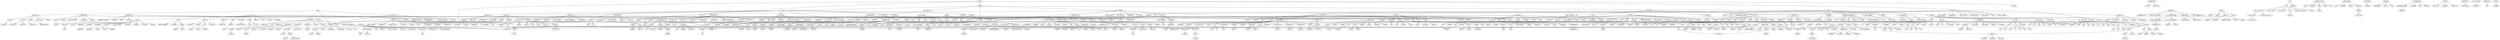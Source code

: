 digraph 阿里事业部{
"天猫事业部" -> "商家运营&网站规则部";
"聚划算事业部" -> "内控部";
"天猫事业部" -> "数码电器";
"数码电器" -> "手机通讯";
"天猫事业部" -> "产品技术部";
"产品技术部" -> "运营&商家平台";
"技术保障" -> "业务PE";
"业务PE" -> "电商&金融";
"电商&金融" -> "综合业务支撑";
"综合业务支撑" -> "信息平台";
"信息平台" -> "工具&测试";
"国际事业部" -> "跨境贸易事业部";
"跨境贸易事业部" -> "卖家产品";
"蚂蚁金服" -> "国内事业群";
"国内事业群" -> "无线产品技术部";
"无线产品技术部" -> "技术部";
"淘宝基础产品部" -> "评价产品";
"聚划算事业部" -> "商家成长";
"国际事业部" -> "中国供应商";
"中国供应商" -> "北方大区";
"北方大区" -> "太行";
"安全部" -> "业务安全";
"业务安全" -> "情报与认证";
"情报与认证" -> "情报中心";
"国际事业部" -> "国际技术部";
"技术保障" -> "系统运营";
"系统运营" -> "IDC平台";
"IDC平台" -> "IDC技术";
"安全部" -> "安全技术与产品";
"安全技术与产品" -> "移动安全";
"移动安全" -> "移动用户安全B组";
"安全技术与产品" -> "安全运营";
"安全运营" -> "数据安全产品";
"CTO" -> "iDST";
"iDST" -> "Data Intelligence";
"Data Intelligence" -> "Analytics&NLS";
"Analytics&NLS" -> "Deep Learning";
"情报与认证" -> "客户关系";
"客户关系" -> "百年信安";
"安全部" -> "基础安全部";
"基础安全部" -> "安全开发";
"安全开发" -> "安全管理平台研发";
"数字娱乐事业群" -> "在线视频事业部";
"天猫事业部" -> "时尚快消";
"时尚快消" -> "食品";
"技术保障" -> "性能架构容量";
"性能架构容量" -> "性能";
"菜鸟" -> "技术部";
"技术部" -> "技术质量保障部";
"数字娱乐事业群" -> "原创出品事业部";
"商家运营&网站规则部" -> "商家平台部";
"产品技术部" -> "交易链路&行业开发";
"交易链路&行业开发" -> "前端";
"阿里云事业部" -> "飞天";
"飞天" -> "平台安全";
"人力资源部" -> "集团OD平台";
"集团OD平台" -> "平台项目组";
"跨境贸易事业部" -> "采购直达";
"中国供应商" -> "广东大区";
"广东大区" -> "大广州";
"大广州" -> "番顺";
"北方大区" -> "销售运营部";
"业务安全" -> "专案";
"专案" -> "安全行动";
"天猫事业部" -> "服装服饰";
"服装服饰" -> "男女鞋";
"中国供应商" -> "闽汕大区";
"闽汕大区" -> "泉晋";
"中国供应商" -> "华东大区";
"华东大区" -> "江苏";
"江苏" -> "无锡";
"蚂蚁金服" -> "国际事业部";
"国际事业部" -> "国际产品技术部";
"国际产品技术部" -> "金融产品部";
"蚂蚁金服" -> "COO";
"COO" -> "芝麻信用";
"芝麻信用" -> "技术";
"聚划算事业部" -> "俪人购";
"聚划算事业部" -> "运营部";
"运营部" -> "鞋箱运动户外";
"中国供应商" -> "浙江大区";
"浙江大区" -> "绍兴";
"综合支持部" -> "行政部";
"行政部" -> "行政中心";
"行政中心" -> "区域行政";
"区域行政" -> "深圳";
"淘宝技术部" -> "社区&特色市场";
"国际B2C" -> "AliExpress";
"AliExpress" -> "无线发展部";
"信息平台事业部" -> "EHR";
"数字娱乐事业群" -> "家庭互联网事业部";
"家庭互联网事业部" -> "技术研发部";
"集团客户服务" -> "中小企业贸易服务事业部";
"中小企业贸易服务事业部" -> "中小企业出口服务事业部";
"中小企业出口服务事业部" -> "买家声音";
"聚划算事业部" -> "技术部";
"阿里云事业群" -> "部委业务事业部";
"系统运营" -> "项目管理";
"淘宝营销中心事业部" -> "淘金币";
"1688事业部" -> "垂直业务部";
"垂直业务部" -> "采购业务";
"采购业务" -> "工业品市场运营";
"共享业务事业部" -> "百川&TAE";
"情报与认证" -> "认证运营";
"淘宝技术部" -> "数字产品研发";
"财务部" -> "运营财务";
"运营财务" -> "TV&阅读";
"淘宝用户体验部" -> "i工作室";
"阿里云事业部" -> "云计算业务部";
"云计算业务部" -> "网站运营";
"安全运营" -> "C及CPP安全";
"综合支持部" -> "置业部";
"置业部" -> "运营中心";
"运营中心" -> "运营管理部";
"产品技术部" -> "会员&服务";
"COO" -> "金融事业部";
"广东大区" -> "客户运营部";
"财务部" -> "集团内控";
"COO" -> "微贷事业部";
"微贷事业部" -> "信贷管理车间";
"集团公共事务部" -> "杭州";
"安全部" -> "数据业务";
"数据业务" -> "安全智能数据";
"家庭互联网事业部" -> "产品规划";
"产品规划" -> "设计";
"OS事业群" -> "YunOS事业部";
"YunOS事业部" -> "核心系统";
"核心系统" -> "系统及框架";
"系统及框架" -> "BSP";
"阿里云事业部" -> "产品技术部";
"产品技术部" -> "云产品技术部八部";
"安全运营" -> "应用安全";
"家庭互联网事业部" -> "供应链管理";
"淘宝行业市场事业部" -> "服饰";
"UC移动事业群" -> "神马事业部";
"商家业务事业部" -> "技术部";
"基础安全部" -> "行业安全及合规";
"采购直达" -> "中大买家及服务运营";
"YunOS事业部" -> "安全";
"菜鸟" -> "天网";
"天网" -> "配送运营部";
"数据平台事业部" -> "商家数据业务部";
"商家数据业务部" -> "数据挖掘&安全&架构";
"国际事业部" -> "市场运营部";
"市场运营部" -> "O2O平台运营";
"业务安全" -> "集团交易安全";
"集团交易安全" -> "线上交易治理";
"业务安全" -> "信息中心";
"菜鸟" -> "地网";
"家庭互联网事业部" -> "业务拓展";
"业务拓展" -> "天猫魔盒";
"天猫魔盒" -> "店铺运营";
"中国供应商" -> "中西部大区";
"中西部大区" -> "整合营销部";
"1688事业部" -> "用户体验部";
"数据平台事业部" -> "数据引擎";
"数据引擎" -> "用户数据";
"业务安全" -> "集团综合安全";
"集团综合安全" -> "知识产权保护";
"知识产权保护" -> "品牌保护";
"品牌保护" -> "品牌关系";
"无线事业部" -> "M工作室";
"江苏" -> "南京";
"共享业务事业部" -> "基础平台&O2O";
"基础平台&O2O" -> "商品平台";
"聚划算事业部" -> "UED";
"跨境贸易事业部" -> "活动运营";
"运营部" -> "家装汽车组";
"阿里云事业部" -> "飞天二部";
"飞天二部" -> "网络组";
"阿里云事业群" -> "金融业务事业部";
"AliExpress" -> "流量搜索及产品发展";
"天网" -> "仓储运营部";
"商家业务事业部" -> "服务市场";
"COO" -> "大安全及平台数据部";
"大安全及平台数据部" -> "安全产品技术部";
"阿里妈妈事业部" -> "CNZZ";
"CNZZ" -> "技术";
"淘点点事业部" -> "西部大区";
"行政中心" -> "西溪园区";
"西溪园区" -> "运营";
"大安全及平台数据部" -> "安全智能部";
"安全智能部" -> "案件分析";
"集团客户服务" -> "商家服务事业部";
"商家服务事业部" -> "基础业务服务中心";
"数字娱乐事业群" -> "数字音乐事业部";
"数字音乐事业部" -> "虾米";
"西溪园区" -> "安全";
"国内事业群" -> "商户事业部";
"商户事业部" -> "商户服务部";
"广东大区" -> "大深圳";
"天网" -> "服务运营部";
"服务运营部" -> "共享客服中心";
"天猫事业部" -> "家居生活";
"家居生活" -> "礼品&家居日用";
"法务部" -> "中国法务";
"中国法务" -> "公司事务";
"淘点点事业部" -> "南方大区";
"淘宝技术部" -> "数字&生活服务研发";
"数字&生活服务研发" -> "教育";
"淘宝行业市场事业部" -> "全球购";
"移动安全" -> "移动基础安全";
"淘宝市场部" -> "流量管理和BD";
"数据平台事业部" -> "计算平台";
"计算平台" -> "ODPS";
"COO" -> "理财事业部";
"理财事业部" -> "理财产品部";
"淘宝营销产品事业部" -> "拍卖";
"拍卖" -> "营销";
"淘点点事业部" -> "东部大区";
"东部大区" -> "苏州";
"地网" -> "开发建设";
"开发建设" -> "工程建设";
"淘宝行业市场事业部" -> "产品部";
"产品部" -> "行业产品";
"置业部" -> "工程中心";
"置业部" -> "成本中心";
"成本中心" -> "成本合约部";
"聚划算事业部" -> "市场部";
"中国供应商" -> "商业发展部";
"商业发展部" -> "业务发展部";
"业务发展部" -> "系统平台部";
"技术保障" -> "数据库技术";
"飞天二部" -> "结构化存储";
"OS事业群" -> "OS TV事业部";
"OS TV事业部" -> "智能电视";
"智能电视" -> "PM";
"高德" -> "移动互联网事业部";
"移动互联网事业部" -> "高德地图研发中心";
"浙江大区" -> "嘉湖";
"移动安全" -> "产品";
"地网" -> "园区规划与战略投资";
"信息平台事业部" -> "IT";
"IT" -> "运营";
"芝麻信用" -> "业务";
"商家数据业务部" -> "数据工程";
"数据工程" -> "网站工程";
"中西部大区" -> "西安";
"阿里云事业群" -> "国际业务部";
"国际业务部" -> "海外产品技术";
"天猫事业部" -> "家装汽车部";
"家装汽车部" -> "家装部";
"家装部" -> "家装服务";
"集团客户服务" -> "服务产品及数据技术中心";
"芝麻信用" -> "数据";
"阿里云事业群" -> "飞天二部";
"飞天二部" -> "数据库组";
"基础安全部" -> "安全推广";
"1688事业部" -> "互动业务部";
"飞天二部" -> "图像组";
"共享业务事业部" -> "数据应用";
"数据应用" -> "杭州算法";
"安全运营" -> "基础架构安全";
"人力资源部" -> "集团Staffing";
"集团Staffing" -> "平台";
"知识产权保护" -> "主动防控";
"COO" -> "客户中心";
"客户中心" -> "体验发展";
"体验发展" -> "服务策划";
"服务策划" -> "体验策划";
"共享业务事业部" -> "百川&会员平台";
"集团客户服务" -> "消费者服务事业部";
"国内事业群" -> "产品运营部";
"产品运营部" -> "产品部";
"北方大区" -> "农村淘宝部门";
"数字产品研发" -> "游戏";
"淘宝行业市场事业部" -> "数码家电";
"国际事业部" -> "外贸综合服务事业部";
"外贸综合服务事业部" -> "外贸服务部";
"外贸服务部" -> "咨询部";
"国际事业部" -> "国际流量和买家发展事业部";
"国际流量和买家发展事业部" -> "海外营销产品和翻译平台";
"数字&生活服务研发" -> "数字无线";
"淘宝行业市场事业部" -> "农业&特色中国";
"农业&特色中国" -> "业务合作";
"信息平台事业部" -> "云邮箱";
"阿里妈妈事业部" -> "品牌策略";
"B2B" -> "市场部";
"市场部" -> "网规与资源管理";
"国际事业部" -> "决策支持";
"决策支持" -> "商业分析1688";
"iDST" -> "Data Economy";
"服务运营部" -> "运营二部";
"COO" -> "客户资金部";
"集团公共事务部" -> "活动发展部";
"时尚快消" -> "商超部";
"商超部" -> "数据运营";
"服装服饰" -> "运动户外";
"区域行政" -> "成都";
"江苏" -> "合肥";
"淘宝营销产品事业部" -> "试用";
"蚂蚁金服" -> "人力资源部";
"人力资源部" -> "业务HR";
"中西部大区" -> "长沙";
"外贸服务部" -> "外贸品控部";
"服装服饰" -> "女装";
"集团客户服务" -> "流程优化与品质提升中心";
"信息平台事业部" -> "核心业务";
"国际流量和买家发展事业部" -> "PPC";
"商家业务事业部" -> "平台产品部";
"飞天" -> "结构化数据服务";
"大广州" -> "白云";
"淘点点事业部" -> "大客户BD";
"菜鸟" -> "战略合作";
"战略合作" -> "业务拓展 村淘";
"芝麻信用" -> "UED";
"商家运营&网站规则部" -> "商家规则部";
"阿里云事业群" -> "数据事业部";
"数据事业部" -> "数据业务";
"数据业务" -> "业务产品";
"运营财务" -> "集团业务";
"集团业务" -> "来往&CMO线";
"飞天二部" -> "内核组";
"法务部" -> "云OS";
"阿里云事业部" -> "通用行业与服务支持";
"通用行业与服务支持" -> "售后支持";
"金融事业部" -> "金融产品部";
"移动安全" -> "移动用户安全C组";
"国际流量和买家发展事业部" -> "国际流量";
"国际流量" -> "流量产品";
"安全运营" -> "云计算安全运营";
"系统运营" -> "网络平台";
"网络平台" -> "网络优化";
"时尚快消" -> "囤啦";
"无线事业部" -> "UED";
"集团Staffing" -> "产品";
"菜鸟" -> "财务";
"财务" -> "天网财务";
"天网财务" -> "菜鸟仓";
"产品技术部" -> "导购平台";
"运营部" -> "3C数码";
"技术保障" -> "平安生产";
"平安生产" -> "工程效率";
"华东大区" -> "港虞";
"淘宝营销产品事业部" -> "产品";
"大深圳" -> "宝安";
"中国法务" -> "知识产权";
"跨境贸易事业部" -> "询盘及多语言";
"技术保障" -> "供应链管理";
"安全技术与产品" -> "业务安全";
"业务安全" -> "数据业务";
"北方大区" -> "整合营销部";
"淘点点事业部" -> "北部大区";
"北部大区" -> "青岛";
"淘宝虚拟及生活服务事业部" -> "产品";
"一淘及搜索事业部" -> "搜索和推荐算法研发部";
"搜索和推荐算法研发部" -> "数据实验室";
"安全技术与产品" -> "数据业务";
"数据业务" -> "数据平台";
"数据平台" -> "数据监控";
"通用行业与服务支持" -> "上云专业服务";
"跨境贸易事业部" -> "海外业务";
"海外业务" -> "产品";
"阿里妈妈事业部" -> "网销宝";
"IDC平台" -> "IDC运营";
"技术保障" -> "云PE";
"大深圳" -> "龙岗";
"OS事业群" -> "手机事业部";
"手机事业部" -> "渠道拓展";
"AliExpress" -> "技术部";
"国际B2C" -> "进口业务";
"东部大区" -> "浙江";
"浙江" -> "宁波";
"阿里云事业群" -> "服务支持部";
"服务支持部" -> "系统与平台";
"CTO" -> "技术发展部";
"菜鸟" -> "高管支持";
"中小企业出口服务事业部" -> "服务运营";
"北方大区" -> "东北";
"菜鸟" -> "系统产品部";
"系统产品部" -> "基础平台&CBOSS";
"飞天二部" -> "存储组";
"安全运营" -> "数据安全";
"淘宝营销中心事业部" -> "营销和BD";
"淘宝大学" -> "学习设计中心";
"阿里妈妈事业部" -> "联盟和受众平台事业部";
"联盟和受众平台事业部" -> "程序化平台";
"程序化平台" -> "反作弊";
"技术保障" -> "云服务";
"云服务" -> "迁云技术服务";
"阿里妈妈事业部" -> "用户体验中心";
"基础平台&O2O" -> "O2O";
"O2O" -> "产品";
"集团公共事务部" -> "对外联络";
"外贸综合服务事业部" -> "融资部";
"大安全及平台数据部" -> "策略中心";
"阿里云事业群" -> "网站运营及集团上云事业部";
"网站运营及集团上云事业部" -> "网站运营";
"运动户外" -> "户外用品";
"OS事业群" -> "移动终端合作事业部";
"移动终端合作事业部" -> "线上营销";
"运营中心" -> "设计研发部";
"数字娱乐事业群" -> "战略分析&商业智能事业部";
"外贸服务部" -> "培训部";
"淘宝大学" -> "学习运营中心";
"基础安全部" -> "安全研究";
"安全研究" -> "反欺诈安全";
"时尚快消" -> "母婴";
"淘宝新产品部" -> "闲鱼 行业运营";
"国内事业群" -> "技术部";
"淘点点事业部" -> "商家运营";
"云服务" -> "服务交付";
"大安全及平台数据部" -> "国内风险管理部";
"天网" -> "大件物流部";
"Data Intelligence" -> "Large Scale Learning";
"系统运营" -> "IDC建设";
"IDC建设" -> "IDC运营管理";
"淘宝市场部" -> "策划中心";
"菜鸟" -> "公关部";
"北方大区" -> "综合支持部";
"综合支持部" -> "临沂";
"阿里云事业群" -> "产品技术部";
"产品技术部" -> "云产品技术部五部";
"服务支持部" -> "上云专业培训";
"国际业务部" -> "海外架构";
"区域行政" -> "北京";
"北方大区" -> "山东";
"交易链路&行业开发" -> "库存中心";
"菜鸟" -> "菜鸟驿站";
"数据事业部" -> "数据开发平台";
"数字娱乐事业群" -> "北京研发中心";
"天猫事业部" -> "会员无线";
"会员无线" -> "会员";
"会员" -> "天猫宝";
"服装服饰" -> "男装";
"男装" -> "商家运营";
"东部大区" -> "南京";
"1688事业部" -> "销售服务事业部";
"销售服务事业部" -> "品质管理部";
"淘宝行业市场事业部" -> "家装家居百货";
"家装家居百货" -> "导购社区";
"北京研发中心" -> "质量保证部";
"综合支持部" -> "采购部";
"采购部" -> "HR采购";
"商家运营&网站规则部" -> "营销规则部";
"商家业务事业部" -> "技术部1";
"技术部1" -> "汇金平台";
"淘宝技术部" -> "数据挖掘与计算";
"家装家居百货" -> "家纺品类";
"集团交易安全" -> "案件管理";
"中小企业贸易服务事业部" -> "中小企业内贸服务事业部";
"中小企业内贸服务事业部" -> "商家服务运营中心";
"商家服务运营中心" -> "体验变革";
"华东大区" -> "农村淘宝部门";
"中西部大区" -> "洛阳";
"微贷事业部" -> "风险管理车间";
"iDST" -> "Mobile Search";
"家庭互联网事业部" -> "游戏运营";
"B2B" -> "技术部";
"技术部" -> "ICBU技术部";
"ICBU技术部" -> "质量保证部";
"技术部" -> "1688技术部";
"商超部" -> "业务支撑";
"业务支撑" -> "用户体验";
"移动安全" -> "应用安全审计";
"闽汕大区" -> "汕头";
"COO" -> "平台产品技术部";
"平台产品技术部" -> "研发中心与运营支撑技术部";
"研发中心与运营支撑技术部" -> "成都应用研发中心";
"家装家居百货" -> "宠物鲜花";
"广东大区" -> "整合营销部";
"天网" -> "AliExpress物流部";
"阿里云事业群" -> "合作伙伴事业部";
"产品技术部" -> "技术质量部";
"平台产品技术部" -> "产品质量部";
"大安全及平台数据部" -> "平台数据部";
"平台数据部" -> "算法应用";
"时尚快消" -> "个护家清";
"交易链路&行业开发" -> "互动平台";
"行政中心" -> "蚂蚁金服";
"天网" -> "超市物流部";
"北部大区" -> "武汉";
"客户资金部" -> "业务风险部";
"共享业务事业部" -> "中间件&稳定性平台";
"菜鸟" -> "3W";
"3W" -> "供应链创新部";
"供应链创新部" -> "产品";
"YunOS事业部" -> "基础应用";
"共享业务事业部" -> "国际UED";
"中西部大区" -> "南昌";
"COO" -> "财务部";
"财务部" -> "内部控制部";
"平台产品技术部" -> "运营平台技术部";
"运营平台技术部" -> "成都应用研发中心";
"中小企业出口服务事业部" -> "卖家声音";
"淘宝营销中心事业部" -> "新营销";
"新营销" -> "天天特价";
"外贸综合服务事业部" -> "运营中心";
"数据平台" -> "近线计算";
"飞天" -> "存储服务";
"阿里云事业群" -> "通用业务事业部";
"iDST" -> "PAI";
"PAI" -> "Interface";
"业务安全" -> "内容安全技术";
"内容安全技术" -> "算法创新";
"人力资源部" -> "薪酬中心";
"技术研发部" -> "硬件";
"淘宝行业市场事业部" -> "行业市场营销部";
"安全产品技术部" -> "安全技术部";
"天网" -> "进口物流部";
"淘宝虚拟及生活服务事业部" -> "房产";
"国际事业部" -> "东南亚";
"大广州" -> "江门";
"技术保障" -> "平台与工具";
"ICBU技术部" -> "外贸综合服务技术部";
"浙江" -> "温州";
"财务部" -> "总账及财务报告";
"计算平台" -> "实时计算";
"商户服务部" -> "服务策划审核";
"服务策划审核" -> "审核组";
"菜鸟" -> "法务部";
"区域行政" -> "上海";
"数据平台事业部" -> "无线数据服务";
"家装家居百货" -> "家装建材";
"家庭互联网事业部" -> "Avatar";
"产品技术部" -> "无线创新部";
"云计算业务部" -> "业务支撑平台";
"国内事业群" -> "行业产品技术部";
"海外业务" -> "海外销售与运营管理";
"国际B2C" -> "进口招商";
"运营财务" -> "ICBU";
"ICBU" -> "一达通";
"技术研发部" -> "质量保障";
"国际事业部" -> "农村淘宝事业部";
"农村淘宝事业部" -> "业务部";
"安全运营" -> "安全数据科学";
"阿里妈妈事业部" -> "展示营销技术部";
"数据平台事业部" -> "数据开发平台";
"ICBU技术部" -> "商务平台技术部";
"一淘及搜索事业部" -> "商品及搜索";
"国际业务部" -> "海外网站运营";
"中西部大区" -> "武汉";
"集团公共事务部" -> "阿里研究院";
"阿里研究院" -> "协同研究";
"协同研究" -> "博士后工作站";
"中西部大区" -> "重庆";
"YunOS事业部" -> "系统Kernel";
"北方大区" -> "北京";
"阿里云事业群" -> "央企业务事业部";
"飞天" -> "云计算产品质量部";
"AliExpress" -> "服务部";
"外贸综合服务事业部" -> "产品部";
"技术保障" -> "系统研发";
"数据事业部" -> "数据引擎";
"数据引擎" -> "算法";
"业务拓展" -> "盒子联盟";
"产品技术部" -> "基础前端业务";
"基础前端业务" -> "活动推广";
"淘宝行业市场事业部" -> "鞋类箱包";
"外贸综合服务事业部" -> "国际物贸部";
"国际物贸部" -> "空运";
"国际技术部" -> "国际前端技术部";
"国际事业部" -> "全球供应商发展部";
"全球供应商发展部" -> "公共";
"公共" -> "SG";
"业务安全" -> "集团账户安全";
"集团账户安全" -> "被盗防控";
"被盗防控" -> "案件防控";
"服务支持部" -> "信息核验部";
"信息核验部" -> "客户体验";
"国内事业群" -> "电影票事业部";
"天猫事业部" -> "美妆";
"华东大区" -> "农村淘宝";
"国内事业群" -> "O2O事业部";
"基础前端业务" -> "基础Pad";
"公众与客户沟通部" -> "公益开放平台";
"技术质量部" -> "云测中心";
"数据平台事业部" -> "数据管理";
"数据管理" -> "数据资产";
"闽汕大区" -> "人员与组织发展";
"集团交易安全" -> "跨境安全";
"淘宝行业市场事业部" -> "爱逛街";
"系统运营" -> "运营规划";
"女装" -> "传统品牌";
"天网" -> "农业生鲜部";
"聚划算事业部" -> "聚名品";
"数字娱乐事业群" -> "产品研发平台";
"产品研发平台" -> "质量保证部";
"天猫事业部" -> "大家电";
"大家电" -> "彩电&家庭影院";
"淘点点事业部" -> "产品技术部";
"产品技术部" -> "客户端";
"淘宝营销中心事业部" -> "淘女郎";
"国际流量和买家发展事业部" -> "P4P";
"技术保障" -> "内检";
"一淘及搜索事业部" -> "Etao";
"云产品技术部五部" -> "ACE";
"飞天二部" -> "专用计算组";
"淘宝虚拟及生活服务事业部" -> "教育";
"国内风险管理部" -> "审理中心";
"天网" -> "物流体验";
"国内风险管理部" -> "情报中心";
"商家数据业务部" -> "数据应用";
"数据引擎" -> "数据合作";
"商家业务事业部" -> "电商后台系统";
"信息平台事业部" -> "行政&协同";
"理财事业部" -> "理财运营部";
"微贷事业部" -> "风险管理部";
"数据事业部" -> "数据管理";
"OS事业群" -> "智能云";
"家装汽车部" -> "汽车部";
"虾米" -> "用户体验";
"采购部" -> "综合采购";
"客户中心" -> "杭州服务中心";
"杭州服务中心" -> "服务运营";
"美妆" -> "整合营销";
"天猫事业部" -> "商业分析部";
"商业分析部" -> "数据分析";
"产品技术部" -> "云产品技术部三部";
"东部大区" -> "上海";
"华东大区" -> "上海市区";
"ICBU技术部" -> "国际前端技术部";
"COO" -> "保险事业部";
"保险事业部" -> "UED";
"安全技术与产品" -> "标准化与安全新技术";
"技术研发部" -> "智能电视";
"菜鸟" -> "人力资源";
"人力资源" -> "员工关系";
"国际流量和买家发展事业部" -> "搜索评测";
"服装服饰" -> "内衣";
"基础安全部" -> "安全产品";
"安全产品" -> "系统安全产品";
"销售服务事业部" -> "商业产品部";
"手机通讯" -> "手机渠道组";
"综合支持部" -> "天津";
"北京研发中心" -> "前端开发部";
"微贷事业部" -> "企业信贷产品车间";
"芝麻信用" -> "产品";
"菜鸟" -> "数据运营部";
"运营财务" -> "共享中心";
"山东" -> "潍坊";
"董事局办公室" -> "车队";
"国际产品技术部" -> "行业产品部";
"1688事业部" -> "行业运营部";
"服装服饰" -> "箱包";
"阿里云事业群" -> "海外";
"行业产品技术部" -> "行业产品部";
"商家数据业务部" -> "交互";
"开发建设" -> "施工设计";
"聚划算事业部" -> "无线业务";
"俪人购" -> "内容制作中心";
"国际业务部" -> "海外BD";
"人力资源部" -> "ICBU";
"大广州" -> "中山";
"产品技术部" -> "UED";
"淘宝行业市场事业部" -> "汽车运动";
"拍卖" -> "拍卖一组";
"运营中心" -> "投资发展部";
"数字娱乐事业群" -> "娱乐宝事业部";
"阿里云事业群" -> "品牌与公众沟通部";
"飞天二部" -> "弹性计算";
"淘宝基础产品部" -> "用户工具产品";
"菜鸟" -> "行政部";
"运营财务" -> "置业";
"ICBU技术部" -> "数据应用部";
"北京研发中心" -> "平台产品部";
"财务部" -> "投资财务管理";
"行业产品技术部" -> "行业研发技术部";
"华东大区" -> "上海浦东";
"理财事业部" -> "创新工作室";
"商家业务事业部" -> "无线商家";
"家装部" -> "消费者运营";
"采购部" -> "市场采购";
"销售服务事业部" -> "渠道业务部";
"数据管理" -> "数据安全";
"OS事业群" -> "UED及BI";
"UED及BI" -> "UED";
"信息平台事业部" -> "云PC";
"法务部" -> "法务共享平台";
"商业发展部" -> "一达通产品顾问";
"仓储运营部" -> "运营集成部";
"淘宝行业市场事业部" -> "综合运营部";
"通用行业与服务支持" -> "客户支持";
"客户支持" -> "北京";
"产品规划" -> "产品";
"淘宝行业市场事业部" -> "美妆珠宝饰品";
"美妆珠宝饰品" -> "母婴非标";
"人力资源部" -> "组织文化";
"淘宝营销中心事业部" -> "众筹";
"系统研发" -> "SDN";
"YunOS事业部" -> "移动云服务";
"移动云服务" -> "个人云";
"策略中心" -> "国际策略";
"浙江大区" -> "金华";
"平安生产" -> "业务支持";
"展示营销技术部" -> "O2O";
"华东大区" -> "上海西区";
"浙江大区" -> "甬杭温";
"会员" -> "品牌会员";
"系统运营" -> "运营平台";
"系统研发" -> "平台数据";
"会员" -> "产品运营";
"天网" -> "行业方案";
"聚划算事业部" -> "产品部";
"产品部" -> "产品运营";
"行政部" -> "平台中心";
"农村淘宝事业部" -> "农村淘宝大后台";
"国内事业群" -> "创新工作室";
"阿里云事业部" -> "服务支持部";
"服务支持部" -> "服务质量中心";
"服务质量中心" -> "投诉";
"集团综合安全" -> "知识产权投诉合作";
"系统研发" -> "硬件平台";
"硬件平台" -> "网络";
"移动云服务" -> "在线服务";
"在线服务" -> "位置服务";
"淘点点事业部" -> "市场部";
"iDST" -> "Product&Engineering";
"国际流量和买家发展事业部" -> "买家发展";
"家装家居百货" -> "家饰品类";
"商业发展部" -> "流量产品运营";
"云产品技术部三部" -> "开发一部";
"法务部" -> "阿里云法务";
"北部大区" -> "北京";
"北京研发中心" -> "视频业务技术部";
"视频业务技术部" -> "前端";
"ICBU技术部" -> "国际联盟与搜索技术部";
"运营财务" -> "YunOS";
"数据业务" -> "CTU平台";
"国际B2C" -> "淘宝海外";
"技术部" -> "服务技术部";
"ICBU" -> "区域财务";
"AliExpress" -> "行业运营";
"浙江大区" -> "义乌";
"天猫事业部" -> "市场部";
"市场部" -> "流量资源";
"聚划算事业部" -> "非标运营部";
"人力资源部" -> "组织文化沟通与品牌";
"组织文化沟通与品牌" -> "视频";
"阿里妈妈事业部" -> "技术部";
"行政中心" -> "滨江园区";
"华东大区" -> "南通";
"跨境贸易事业部" -> "无线";
"国际技术部" -> "国际网站技术部";
"国际网站技术部" -> "ATM技术";
"WZ项目组" -> "技术架构部";
"山东" -> "济南";
"安全技术与产品" -> "开放安全";
"商家服务事业部" -> "平台服务能力发展";
"品牌保护" -> "国内业务投诉受理";
"服装服饰" -> "综合运营";
"综合运营" -> "营销策划";
"大安全及平台数据部" -> "国际风险管理部";
"YunOS事业部" -> "个人云";
"内容制作中心" -> "摄影棚";
"销售服务事业部" -> "会员运营部";
"系统运营" -> "服务器平台";
"产品技术部" -> "产品部";
"淘宝技术部" -> "商家&生活服务研发";
"运营&商家平台" -> "投放&活动";
"家装部" -> "营销";
"俪人购" -> "商务中心";
"淘宝用户体验部" -> "业务支撑";
"业务支撑" -> "前端开发";
"核心系统" -> "Web Runtime";
"家装部" -> "喵搭";
"微贷事业部" -> "技术部";
"商超部" -> "端运营部";
"跨境贸易事业部" -> "在线交易";
"在线交易" -> "服务";
"国际事业部" -> "中国";
"国际业务部" -> "海外技术支持";
"中西部大区" -> "郑州";
"平台与工具" -> "UED";
"浙江大区" -> "整合营销部";
"网络平台" -> "网络交付";
"ICBU技术部" -> "无线技术部";
"江苏" -> "扬州";
"运营部" -> "女装童装珠宝";
"北方大区" -> "天津";
"系统研发" -> "软件平台";
"软件平台" -> "存储";
"技术研发部" -> "系统与集成";
"蚂蚁金服" -> "共享平台事业群";
"共享平台事业群" -> "客户资金部";
"客户资金部" -> "会计结算部";
"会计结算部" -> "运维服务组";
"平台产品技术部" -> "金融核心技术部";
"国内风险管理部" -> "商户&金融中心";
"闽汕大区" -> "福州";
"信息平台事业部" -> "企业信息服务";
"企业信息服务" -> "云呼叫中心";
"数据业务" -> "运营系统研发";
"AliExpress" -> "卖家运营";
"阿里通信" -> "产品技术";
"产品技术" -> "UED";
"天猫事业部" -> "内控部";
"中西部大区" -> "成都";
"中国法务" -> "阿里资本";
"YunOS事业部" -> "用户闭环";
"商家业务事业部" -> "电商业务技术支撑";
"电商业务技术支撑" -> "汇金平台";
"华东大区" -> "苏州";
"技术保障" -> "高德";
"商业发展部" -> "销售品控";
"系统运营" -> "网络架构";
"基础应用" -> "系统小工具";
"一淘及搜索事业部" -> "搜索技术";
"地网" -> "菜鸟园运营";
"淘宝技术部" -> "终搜";
"服务运营部" -> "运营一部";
"云PE" -> "大数据";
"薪酬中心" -> "HR服务中心";
"江苏" -> "常州";
"采购部" -> "IT采购";
"安全产品" -> "网络安全产品";
"业务发展部" -> "销售策划";
"大广州" -> "佛山";
"淘宝市场部" -> "传播";
"平安生产" -> "PMO";
"系统运营" -> "服务平台";
"天猫事业部" -> "产品运营部";
"产品运营部" -> "无线业务部";
"在线交易" -> "产品";
"安全产品" -> "弱点分析产品";
"业务安全" -> "信息安全";
"商业发展部" -> "商业运营部";
"国际产品技术部" -> "平台技术部";
"平台技术部" -> "平台产品部";
"淘宝技术部" -> "营销平台";
"移动安全" -> "root攻防";
"淘点点事业部" -> "营销策划";
"产品技术部" -> "云产品技术部二部";
"云产品技术部二部" -> "DiKu技术";
"1688事业部" -> "应用产品部";
"微贷事业部" -> "国内企业信贷服务车间";
"业务安全" -> "UED";
"平台产品技术部" -> "体验技术部";
"淘宝大学" -> "在线学习中心";
"淘宝技术部" -> "互动平台";
"淘宝技术部" -> "创新业务&交易平台";
"移动安全" -> "引擎";
"服务运营部" -> "结算理赔";
"美妆珠宝饰品" -> "母婴标类";
"商户事业部" -> "B2C业务发展部";
"B2C业务发展部" -> "物流";
"商超部" -> "行业运营部";
"行业运营部" -> "进口食品";
"人力资源" -> "招聘";
"ICBU技术部" -> "国际网站技术部";
"信息平台事业部" -> "资源管理";
"iDST" -> "AliBrain";
"产品部" -> "行业通用产品";
"系统运营" -> "海外IDC";
}